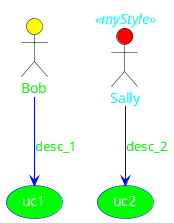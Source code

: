 {
  "sha1": "h9dhy166o82b3htbvr3amiygtrhqs8x",
  "insertion": {
    "when": "2024-06-03T18:59:29.320Z",
    "url": "https://forum.plantuml.net/12426/styles-css-method-are-not-applied-correctly-usecase-diagram?show=12426#q12426",
    "user": "plantuml@gmail.com"
  }
}
@startuml
<style> 
      actor {
        BackgroundColor  #ffff00
        FontColor        #00ff00
        LineColor        #000000
      }  
     .myStyle {
        BackgroundColor #ff0000
        FontColor       #00ffff
     }

     usecase {
         BackgroundColor #00ff00
         FontColor       #ffffff
         LineColor       #0000ff         
     }

     arrow {
         LineColor       #0000FF
         FontColor       #00FF00
     }
</style>
' Bob is yellow (ok) with black line color (ok) but shoud have green font color(error?)
actor Bob
' Sally should be red (error?) and green font color (error?)
actor Sally <<myStyle>>
' uc1 and uc2 are green (ok), blue line color (ok) but should have white font color (error?)
Bob   --> (uc1) : desc_1
Sally --> (uc2) : desc_2
@enduml
